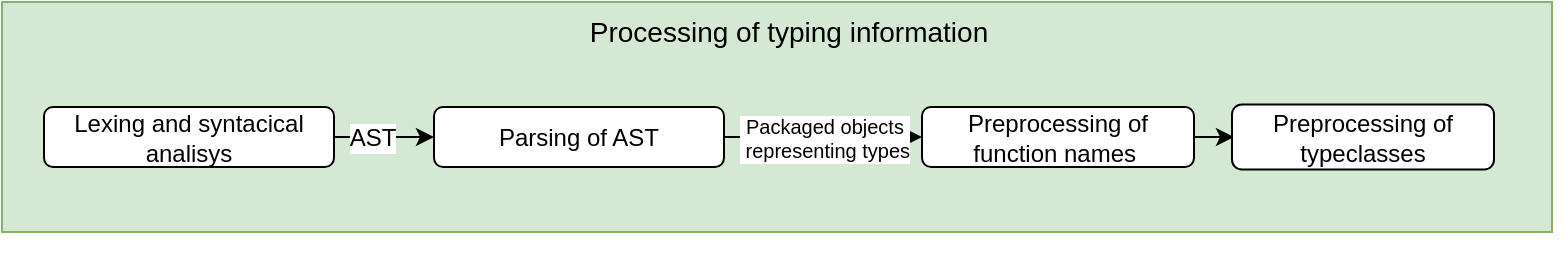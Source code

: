 <mxfile version="17.4.2" type="device" pages="5"><diagram id="3AcREZY2jv5qWAqP0uC0" name="Page-1"><mxGraphModel dx="1102" dy="865" grid="1" gridSize="5" guides="1" tooltips="1" connect="1" arrows="1" fold="1" page="1" pageScale="1" pageWidth="827" pageHeight="1169" math="0" shadow="0"><root><mxCell id="0"/><mxCell id="1" parent="0"/><mxCell id="RqycuRYmP9xVXmwf9yWZ-36" value="" style="group" parent="1" vertex="1" connectable="0"><mxGeometry x="26" y="165" width="775" height="115" as="geometry"/></mxCell><mxCell id="RqycuRYmP9xVXmwf9yWZ-15" value="" style="rounded=0;whiteSpace=wrap;html=1;fillColor=#d5e8d4;strokeColor=#82b366;container=0;" parent="RqycuRYmP9xVXmwf9yWZ-36" vertex="1"><mxGeometry x="-6" y="-10" width="775" height="115" as="geometry"><mxRectangle y="-5" width="30" height="25" as="alternateBounds"/></mxGeometry></mxCell><mxCell id="RqycuRYmP9xVXmwf9yWZ-16" value="Processing of typing information" style="text;html=1;strokeColor=none;fillColor=none;align=center;verticalAlign=middle;whiteSpace=wrap;rounded=0;fontSize=14;" parent="RqycuRYmP9xVXmwf9yWZ-36" vertex="1"><mxGeometry x="285" y="-5" width="205" height="20" as="geometry"/></mxCell><mxCell id="RqycuRYmP9xVXmwf9yWZ-18" value="Lexing and syntacical analisys" style="rounded=1;whiteSpace=wrap;html=1;" parent="RqycuRYmP9xVXmwf9yWZ-36" vertex="1"><mxGeometry x="15" y="42.5" width="145" height="30" as="geometry"/></mxCell><mxCell id="RqycuRYmP9xVXmwf9yWZ-21" value="" style="endArrow=classic;html=1;rounded=0;fontSize=13;exitX=1;exitY=0.5;exitDx=0;exitDy=0;entryX=0;entryY=0.5;entryDx=0;entryDy=0;" parent="RqycuRYmP9xVXmwf9yWZ-36" source="RqycuRYmP9xVXmwf9yWZ-18" target="RqycuRYmP9xVXmwf9yWZ-19" edge="1"><mxGeometry relative="1" as="geometry"><mxPoint x="160" y="54.71" as="sourcePoint"/><mxPoint x="260" y="54.71" as="targetPoint"/><Array as="points"><mxPoint x="185" y="57.5"/></Array></mxGeometry></mxCell><mxCell id="RqycuRYmP9xVXmwf9yWZ-22" value="AST" style="edgeLabel;resizable=0;html=1;align=center;verticalAlign=middle;fontSize=12;labelBackgroundColor=default;" parent="RqycuRYmP9xVXmwf9yWZ-21" connectable="0" vertex="1"><mxGeometry relative="1" as="geometry"><mxPoint x="-6" as="offset"/></mxGeometry></mxCell><mxCell id="RqycuRYmP9xVXmwf9yWZ-48" value="" style="edgeStyle=orthogonalEdgeStyle;rounded=0;orthogonalLoop=1;jettySize=auto;html=1;fontSize=10;" parent="RqycuRYmP9xVXmwf9yWZ-36" source="RqycuRYmP9xVXmwf9yWZ-23" target="RqycuRYmP9xVXmwf9yWZ-24" edge="1"><mxGeometry relative="1" as="geometry"/></mxCell><mxCell id="RqycuRYmP9xVXmwf9yWZ-23" value="Preprocessing of function names&amp;nbsp;" style="rounded=1;whiteSpace=wrap;html=1;" parent="RqycuRYmP9xVXmwf9yWZ-36" vertex="1"><mxGeometry x="454" y="42.5" width="136" height="30" as="geometry"/></mxCell><mxCell id="RqycuRYmP9xVXmwf9yWZ-19" value="Parsing of AST" style="rounded=1;whiteSpace=wrap;html=1;" parent="RqycuRYmP9xVXmwf9yWZ-36" vertex="1"><mxGeometry x="210" y="42.5" width="145" height="30" as="geometry"/></mxCell><mxCell id="RqycuRYmP9xVXmwf9yWZ-31" value="" style="endArrow=classic;html=1;rounded=0;fontSize=12;exitX=1;exitY=0.5;exitDx=0;exitDy=0;entryX=0;entryY=0.5;entryDx=0;entryDy=0;" parent="RqycuRYmP9xVXmwf9yWZ-36" source="RqycuRYmP9xVXmwf9yWZ-19" target="RqycuRYmP9xVXmwf9yWZ-23" edge="1"><mxGeometry relative="1" as="geometry"><mxPoint x="290" y="162.5" as="sourcePoint"/><mxPoint x="390" y="162.5" as="targetPoint"/></mxGeometry></mxCell><mxCell id="RqycuRYmP9xVXmwf9yWZ-32" value="Packaged objects&lt;br style=&quot;font-size: 10px;&quot;&gt;&amp;nbsp;representing types" style="edgeLabel;resizable=0;html=1;align=center;verticalAlign=middle;labelBackgroundColor=default;fontSize=10;" parent="RqycuRYmP9xVXmwf9yWZ-31" connectable="0" vertex="1"><mxGeometry relative="1" as="geometry"/></mxCell><mxCell id="RqycuRYmP9xVXmwf9yWZ-24" value="Preprocessing of typeclasses" style="rounded=1;whiteSpace=wrap;html=1;" parent="RqycuRYmP9xVXmwf9yWZ-36" vertex="1"><mxGeometry x="609" y="41.25" width="131" height="32.5" as="geometry"/></mxCell></root></mxGraphModel></diagram><diagram id="rUkdjtCRj7iaaxcCmaOI" name="Page-2"><mxGraphModel dx="1422" dy="865" grid="1" gridSize="10" guides="1" tooltips="1" connect="1" arrows="1" fold="1" page="1" pageScale="1" pageWidth="827" pageHeight="1169" math="0" shadow="0"><root><mxCell id="0"/><mxCell id="1" parent="0"/><mxCell id="LK8kQI1Qe_Ih_pipMhod-1" value="" style="rounded=0;whiteSpace=wrap;html=1;fillColor=#dae8fc;strokeColor=#6c8ebf;" vertex="1" parent="1"><mxGeometry x="20" y="40" width="775.0" height="105.0" as="geometry"/></mxCell><mxCell id="LK8kQI1Qe_Ih_pipMhod-2" value="&lt;font style=&quot;font-size: 12px&quot;&gt;Initialization of bluetcl&lt;/font&gt;" style="rounded=1;whiteSpace=wrap;html=1;" vertex="1" parent="1"><mxGeometry x="35" y="85.652" width="135.0" height="27.391" as="geometry"/></mxCell><mxCell id="LK8kQI1Qe_Ih_pipMhod-3" value="Adding folders with packages" style="rounded=1;whiteSpace=wrap;html=1;fontSize=12;" vertex="1" parent="1"><mxGeometry x="200" y="85.652" width="135.0" height="27.391" as="geometry"/></mxCell><mxCell id="LK8kQI1Qe_Ih_pipMhod-4" value="Loading packages" style="rounded=1;whiteSpace=wrap;html=1;fontSize=12;" vertex="1" parent="1"><mxGeometry x="365.0" y="85.652" width="135.0" height="27.391" as="geometry"/></mxCell><mxCell id="LK8kQI1Qe_Ih_pipMhod-5" value="" style="edgeStyle=orthogonalEdgeStyle;rounded=0;orthogonalLoop=1;jettySize=auto;html=1;fontSize=10;" edge="1" parent="1" source="LK8kQI1Qe_Ih_pipMhod-3" target="LK8kQI1Qe_Ih_pipMhod-4"><mxGeometry relative="1" as="geometry"/></mxCell><mxCell id="LK8kQI1Qe_Ih_pipMhod-6" value="Reading typeing infromation" style="rounded=1;whiteSpace=wrap;html=1;fontSize=12;" vertex="1" parent="1"><mxGeometry x="530" y="85.652" width="135.0" height="27.391" as="geometry"/></mxCell><mxCell id="LK8kQI1Qe_Ih_pipMhod-7" value="Crawling" style="text;html=1;strokeColor=none;fillColor=none;align=center;verticalAlign=middle;whiteSpace=wrap;rounded=0;fontSize=14;" vertex="1" parent="1"><mxGeometry x="384" y="39.995" width="60" height="27.391" as="geometry"/></mxCell><mxCell id="LK8kQI1Qe_Ih_pipMhod-8" value="" style="edgeStyle=orthogonalEdgeStyle;rounded=0;orthogonalLoop=1;jettySize=auto;html=1;fontSize=10;" edge="1" parent="1" source="LK8kQI1Qe_Ih_pipMhod-4" target="LK8kQI1Qe_Ih_pipMhod-6"><mxGeometry relative="1" as="geometry"/></mxCell><mxCell id="LK8kQI1Qe_Ih_pipMhod-9" value="" style="endArrow=classic;html=1;rounded=0;fontSize=10;exitX=1;exitY=0.5;exitDx=0;exitDy=0;entryX=0;entryY=0.5;entryDx=0;entryDy=0;" edge="1" parent="1" source="LK8kQI1Qe_Ih_pipMhod-2" target="LK8kQI1Qe_Ih_pipMhod-3"><mxGeometry width="50" height="50" relative="1" as="geometry"><mxPoint x="355" y="283.043" as="sourcePoint"/><mxPoint x="405" y="237.391" as="targetPoint"/></mxGeometry></mxCell><mxCell id="LK8kQI1Qe_Ih_pipMhod-10" value="&lt;font style=&quot;font-size: 12px&quot;&gt;Initialization of bluetcl&lt;/font&gt;" style="rounded=1;whiteSpace=wrap;html=1;" vertex="1" parent="1"><mxGeometry x="35" y="85.652" width="135.0" height="27.391" as="geometry"/></mxCell><mxCell id="LK8kQI1Qe_Ih_pipMhod-11" value="Adding folders with packages" style="rounded=1;whiteSpace=wrap;html=1;fontSize=12;" vertex="1" parent="1"><mxGeometry x="200" y="85.652" width="135.0" height="27.391" as="geometry"/></mxCell><mxCell id="LK8kQI1Qe_Ih_pipMhod-12" value="Loading packages" style="rounded=1;whiteSpace=wrap;html=1;fontSize=12;" vertex="1" parent="1"><mxGeometry x="365.0" y="85.652" width="135.0" height="27.391" as="geometry"/></mxCell></root></mxGraphModel></diagram><diagram id="dIe6Icl3kM2GYt-kKTbg" name="Page-3"><mxGraphModel dx="981" dy="597" grid="1" gridSize="10" guides="1" tooltips="1" connect="1" arrows="1" fold="1" page="1" pageScale="1" pageWidth="827" pageHeight="1169" math="0" shadow="0"><root><mxCell id="0"/><mxCell id="1" parent="0"/><mxCell id="hNLl_8VLTO9XxGdWr2i3-25" value="" style="rounded=1;whiteSpace=wrap;html=1;labelBackgroundColor=default;fontSize=14;fillColor=#FAF5F5;strokeColor=#ae4132;shadow=0;sketch=0;glass=0;" vertex="1" parent="1"><mxGeometry x="50" y="50" width="710" height="390" as="geometry"/></mxCell><mxCell id="hNLl_8VLTO9XxGdWr2i3-23" style="edgeStyle=orthogonalEdgeStyle;rounded=1;orthogonalLoop=1;jettySize=auto;html=1;exitX=0.5;exitY=1;exitDx=0;exitDy=0;entryX=0.5;entryY=0;entryDx=0;entryDy=0;fontSize=14;" edge="1" parent="1" source="hNLl_8VLTO9XxGdWr2i3-1" target="hNLl_8VLTO9XxGdWr2i3-4"><mxGeometry relative="1" as="geometry"/></mxCell><mxCell id="hNLl_8VLTO9XxGdWr2i3-1" value="&lt;font style=&quot;font-size: 14px&quot;&gt;Modules and Functions&lt;/font&gt;" style="rounded=1;whiteSpace=wrap;html=1;labelBackgroundColor=default;fontSize=10;" vertex="1" parent="1"><mxGeometry x="320" y="210" width="170" height="40" as="geometry"/></mxCell><mxCell id="hNLl_8VLTO9XxGdWr2i3-2" value="&lt;font style=&quot;font-size: 14px&quot;&gt;Connections&lt;/font&gt;" style="rounded=1;whiteSpace=wrap;html=1;labelBackgroundColor=default;fontSize=10;" vertex="1" parent="1"><mxGeometry x="120" y="380" width="175" height="40" as="geometry"/></mxCell><mxCell id="hNLl_8VLTO9XxGdWr2i3-3" value="&lt;font style=&quot;font-size: 14px&quot;&gt;Busses&lt;/font&gt;" style="rounded=1;whiteSpace=wrap;html=1;labelBackgroundColor=default;fontSize=10;" vertex="1" parent="1"><mxGeometry x="317.5" y="380" width="175" height="40" as="geometry"/></mxCell><mxCell id="hNLl_8VLTO9XxGdWr2i3-16" style="edgeStyle=orthogonalEdgeStyle;rounded=1;orthogonalLoop=1;jettySize=auto;html=1;exitX=0.5;exitY=1;exitDx=0;exitDy=0;entryX=0.5;entryY=0;entryDx=0;entryDy=0;fontSize=14;" edge="1" parent="1" source="hNLl_8VLTO9XxGdWr2i3-4" target="hNLl_8VLTO9XxGdWr2i3-2"><mxGeometry relative="1" as="geometry"/></mxCell><mxCell id="hNLl_8VLTO9XxGdWr2i3-17" style="edgeStyle=orthogonalEdgeStyle;rounded=1;orthogonalLoop=1;jettySize=auto;html=1;exitX=0.5;exitY=1;exitDx=0;exitDy=0;entryX=0.5;entryY=0;entryDx=0;entryDy=0;fontSize=14;" edge="1" parent="1" source="hNLl_8VLTO9XxGdWr2i3-4" target="hNLl_8VLTO9XxGdWr2i3-3"><mxGeometry relative="1" as="geometry"/></mxCell><mxCell id="hNLl_8VLTO9XxGdWr2i3-18" style="edgeStyle=orthogonalEdgeStyle;rounded=1;orthogonalLoop=1;jettySize=auto;html=1;exitX=0.5;exitY=1;exitDx=0;exitDy=0;fontSize=14;" edge="1" parent="1" source="hNLl_8VLTO9XxGdWr2i3-4" target="hNLl_8VLTO9XxGdWr2i3-8"><mxGeometry relative="1" as="geometry"/></mxCell><mxCell id="hNLl_8VLTO9XxGdWr2i3-24" style="edgeStyle=orthogonalEdgeStyle;rounded=1;orthogonalLoop=1;jettySize=auto;html=1;exitX=1;exitY=0.5;exitDx=0;exitDy=0;entryX=0.5;entryY=0;entryDx=0;entryDy=0;fontSize=14;" edge="1" parent="1" source="hNLl_8VLTO9XxGdWr2i3-4" target="hNLl_8VLTO9XxGdWr2i3-1"><mxGeometry relative="1" as="geometry"/></mxCell><mxCell id="hNLl_8VLTO9XxGdWr2i3-4" value="Interfaces and methods" style="rounded=1;whiteSpace=wrap;html=1;labelBackgroundColor=default;fontSize=14;" vertex="1" parent="1"><mxGeometry x="320" y="270" width="170" height="40" as="geometry"/></mxCell><mxCell id="hNLl_8VLTO9XxGdWr2i3-8" value="&lt;font style=&quot;font-size: 14px&quot;&gt;Exposed methods and interfaces&lt;/font&gt;" style="rounded=1;whiteSpace=wrap;html=1;labelBackgroundColor=default;fontSize=10;" vertex="1" parent="1"><mxGeometry x="520" y="380" width="175" height="40" as="geometry"/></mxCell><mxCell id="hNLl_8VLTO9XxGdWr2i3-21" style="edgeStyle=orthogonalEdgeStyle;rounded=1;orthogonalLoop=1;jettySize=auto;html=1;exitX=0.5;exitY=1;exitDx=0;exitDy=0;entryX=0.5;entryY=0;entryDx=0;entryDy=0;fontSize=14;" edge="1" parent="1" source="hNLl_8VLTO9XxGdWr2i3-13" target="hNLl_8VLTO9XxGdWr2i3-1"><mxGeometry relative="1" as="geometry"/></mxCell><mxCell id="hNLl_8VLTO9XxGdWr2i3-13" value="Typedefs" style="rounded=1;whiteSpace=wrap;html=1;labelBackgroundColor=default;fontSize=14;" vertex="1" parent="1"><mxGeometry x="520" y="80" width="200" height="40" as="geometry"/></mxCell><mxCell id="hNLl_8VLTO9XxGdWr2i3-20" style="edgeStyle=orthogonalEdgeStyle;rounded=1;orthogonalLoop=1;jettySize=auto;html=1;exitX=0.5;exitY=1;exitDx=0;exitDy=0;entryX=0.5;entryY=0;entryDx=0;entryDy=0;fontSize=14;" edge="1" parent="1" source="hNLl_8VLTO9XxGdWr2i3-14" target="hNLl_8VLTO9XxGdWr2i3-1"><mxGeometry relative="1" as="geometry"/></mxCell><mxCell id="hNLl_8VLTO9XxGdWr2i3-14" value="&lt;font style=&quot;font-size: 14px&quot;&gt;User selected constants&lt;/font&gt;" style="rounded=1;whiteSpace=wrap;html=1;labelBackgroundColor=default;fontSize=10;" vertex="1" parent="1"><mxGeometry x="305" y="80" width="200" height="40" as="geometry"/></mxCell><mxCell id="hNLl_8VLTO9XxGdWr2i3-19" style="edgeStyle=orthogonalEdgeStyle;rounded=1;orthogonalLoop=1;jettySize=auto;html=1;exitX=0.5;exitY=1;exitDx=0;exitDy=0;entryX=0.5;entryY=0;entryDx=0;entryDy=0;fontSize=14;" edge="1" parent="1" source="hNLl_8VLTO9XxGdWr2i3-15" target="hNLl_8VLTO9XxGdWr2i3-1"><mxGeometry relative="1" as="geometry"/></mxCell><mxCell id="hNLl_8VLTO9XxGdWr2i3-15" value="&lt;font style=&quot;font-size: 14px&quot;&gt;User selected typing parmeters&lt;/font&gt;" style="rounded=1;whiteSpace=wrap;html=1;labelBackgroundColor=default;fontSize=10;" vertex="1" parent="1"><mxGeometry x="80" y="80" width="200" height="40" as="geometry"/></mxCell></root></mxGraphModel></diagram><diagram id="GXb0hkhVu-Bha3QMcXWA" name="Page-4"><mxGraphModel dx="1102" dy="865" grid="1" gridSize="10" guides="1" tooltips="1" connect="1" arrows="1" fold="1" page="1" pageScale="1" pageWidth="827" pageHeight="1169" math="0" shadow="0"><root><mxCell id="0"/><mxCell id="1" parent="0"/><mxCell id="nhN0HhgOx2XEDZkTnxYQ-1" value="merge" style="rounded=1;whiteSpace=wrap;html=1;shadow=0;glass=0;labelBackgroundColor=default;sketch=0;fontSize=14;fillColor=#FFFFFF;" parent="1" vertex="1"><mxGeometry x="410" y="180" width="120" height="60" as="geometry"/></mxCell><mxCell id="nhN0HhgOx2XEDZkTnxYQ-2" value="applyVariables" style="rounded=1;whiteSpace=wrap;html=1;shadow=0;glass=0;labelBackgroundColor=default;sketch=0;fontSize=14;fillColor=#FFFFFF;" parent="1" vertex="1"><mxGeometry x="130" y="180" width="120" height="60" as="geometry"/></mxCell><mxCell id="nhN0HhgOx2XEDZkTnxYQ-9" style="edgeStyle=orthogonalEdgeStyle;rounded=1;orthogonalLoop=1;jettySize=auto;html=1;exitX=1;exitY=0.5;exitDx=0;exitDy=0;entryX=0;entryY=0.5;entryDx=0;entryDy=0;fontFamily=Helvetica;fontSize=14;" parent="1" source="nhN0HhgOx2XEDZkTnxYQ-4" target="nhN0HhgOx2XEDZkTnxYQ-5" edge="1"><mxGeometry relative="1" as="geometry"/></mxCell><mxCell id="nhN0HhgOx2XEDZkTnxYQ-11" style="edgeStyle=orthogonalEdgeStyle;rounded=1;orthogonalLoop=1;jettySize=auto;html=1;exitX=0.5;exitY=0;exitDx=0;exitDy=0;entryX=0.5;entryY=1;entryDx=0;entryDy=0;fontFamily=Helvetica;fontSize=14;" parent="1" source="nhN0HhgOx2XEDZkTnxYQ-4" target="nhN0HhgOx2XEDZkTnxYQ-2" edge="1"><mxGeometry relative="1" as="geometry"/></mxCell><mxCell id="nhN0HhgOx2XEDZkTnxYQ-15" style="edgeStyle=orthogonalEdgeStyle;rounded=1;orthogonalLoop=1;jettySize=auto;html=1;exitX=0.75;exitY=0;exitDx=0;exitDy=0;entryX=0.25;entryY=1;entryDx=0;entryDy=0;fontFamily=Helvetica;fontSize=14;" parent="1" source="nhN0HhgOx2XEDZkTnxYQ-4" target="nhN0HhgOx2XEDZkTnxYQ-1" edge="1"><mxGeometry relative="1" as="geometry"/></mxCell><mxCell id="nhN0HhgOx2XEDZkTnxYQ-21" style="edgeStyle=orthogonalEdgeStyle;rounded=1;orthogonalLoop=1;jettySize=auto;html=1;exitX=0.5;exitY=1;exitDx=0;exitDy=0;entryX=0.5;entryY=0;entryDx=0;entryDy=0;fontFamily=Helvetica;fontSize=14;" parent="1" source="nhN0HhgOx2XEDZkTnxYQ-4" target="nhN0HhgOx2XEDZkTnxYQ-20" edge="1"><mxGeometry relative="1" as="geometry"/></mxCell><mxCell id="nhN0HhgOx2XEDZkTnxYQ-4" value="resolveTypeclass" style="rounded=1;whiteSpace=wrap;html=1;shadow=0;glass=0;labelBackgroundColor=default;sketch=0;fontSize=14;fillColor=#FFFFFF;" parent="1" vertex="1"><mxGeometry x="130" y="340" width="120" height="60" as="geometry"/></mxCell><mxCell id="nhN0HhgOx2XEDZkTnxYQ-7" style="edgeStyle=orthogonalEdgeStyle;rounded=1;orthogonalLoop=1;jettySize=auto;html=1;exitX=0.5;exitY=0;exitDx=0;exitDy=0;entryX=0.5;entryY=1;entryDx=0;entryDy=0;fontFamily=Helvetica;fontSize=14;" parent="1" source="nhN0HhgOx2XEDZkTnxYQ-5" target="nhN0HhgOx2XEDZkTnxYQ-1" edge="1"><mxGeometry relative="1" as="geometry"/></mxCell><mxCell id="nhN0HhgOx2XEDZkTnxYQ-10" style="edgeStyle=orthogonalEdgeStyle;rounded=1;orthogonalLoop=1;jettySize=auto;html=1;exitX=0;exitY=0.5;exitDx=0;exitDy=0;entryX=1;entryY=0.5;entryDx=0;entryDy=0;fontFamily=Helvetica;fontSize=14;" parent="1" source="nhN0HhgOx2XEDZkTnxYQ-5" target="nhN0HhgOx2XEDZkTnxYQ-4" edge="1"><mxGeometry relative="1" as="geometry"/></mxCell><mxCell id="nhN0HhgOx2XEDZkTnxYQ-16" style="edgeStyle=orthogonalEdgeStyle;rounded=1;orthogonalLoop=1;jettySize=auto;html=1;exitX=0.25;exitY=0;exitDx=0;exitDy=0;entryX=0.75;entryY=1;entryDx=0;entryDy=0;fontFamily=Helvetica;fontSize=14;" parent="1" source="nhN0HhgOx2XEDZkTnxYQ-5" target="nhN0HhgOx2XEDZkTnxYQ-2" edge="1"><mxGeometry relative="1" as="geometry"/></mxCell><mxCell id="nhN0HhgOx2XEDZkTnxYQ-19" style="edgeStyle=orthogonalEdgeStyle;rounded=1;orthogonalLoop=1;jettySize=auto;html=1;exitX=0.5;exitY=1;exitDx=0;exitDy=0;entryX=0.5;entryY=0;entryDx=0;entryDy=0;fontFamily=Helvetica;fontSize=14;" parent="1" source="nhN0HhgOx2XEDZkTnxYQ-5" target="nhN0HhgOx2XEDZkTnxYQ-18" edge="1"><mxGeometry relative="1" as="geometry"/></mxCell><mxCell id="nhN0HhgOx2XEDZkTnxYQ-5" value="solveProvisos" style="rounded=1;whiteSpace=wrap;html=1;shadow=0;glass=0;labelBackgroundColor=default;sketch=0;fontSize=14;fillColor=#FFFFFF;" parent="1" vertex="1"><mxGeometry x="410" y="340" width="120" height="60" as="geometry"/></mxCell><mxCell id="nhN0HhgOx2XEDZkTnxYQ-18" value="solveNumerical" style="rounded=1;whiteSpace=wrap;html=1;shadow=0;glass=0;labelBackgroundColor=default;sketch=0;fontSize=14;fillColor=#FFFFFF;" parent="1" vertex="1"><mxGeometry x="410" y="440" width="120" height="60" as="geometry"/></mxCell><mxCell id="nhN0HhgOx2XEDZkTnxYQ-20" value="preprocessTypeclass" style="rounded=1;whiteSpace=wrap;html=1;shadow=0;glass=0;labelBackgroundColor=default;sketch=0;fontSize=14;fillColor=#FFFFFF;" parent="1" vertex="1"><mxGeometry x="120" y="440" width="140" height="60" as="geometry"/></mxCell></root></mxGraphModel></diagram><diagram id="wCxZmTGiMzej87yPaTL0" name="Page-5"><mxGraphModel dx="1185" dy="721" grid="1" gridSize="10" guides="1" tooltips="1" connect="1" arrows="1" fold="1" page="1" pageScale="1" pageWidth="827" pageHeight="1169" math="1" shadow="0"><root><mxCell id="0"/><mxCell id="1" parent="0"/><mxCell id="IyWLB6gpBx_rEtPslhRI-292" value="" style="rounded=1;whiteSpace=wrap;html=1;sketch=0;strokeColor=#36393d;fillColor=#eeeeee;" vertex="1" parent="1"><mxGeometry x="430" y="100" width="280" height="263" as="geometry"/></mxCell><mxCell id="IyWLB6gpBx_rEtPslhRI-165" style="edgeStyle=orthogonalEdgeStyle;rounded=1;orthogonalLoop=1;jettySize=auto;html=1;exitX=1;exitY=0.5;exitDx=0;exitDy=0;entryX=0;entryY=0.5;entryDx=0;entryDy=0;entryPerimeter=0;" edge="1" parent="1" source="IyWLB6gpBx_rEtPslhRI-107" target="IyWLB6gpBx_rEtPslhRI-112"><mxGeometry relative="1" as="geometry"/></mxCell><mxCell id="IyWLB6gpBx_rEtPslhRI-107" value="Additional folders" style="rounded=1;whiteSpace=wrap;html=1;fillColor=#fff2cc;strokeColor=#d6b656;" vertex="1" parent="1"><mxGeometry x="80" y="120" width="100" height="30" as="geometry"/></mxCell><mxCell id="IyWLB6gpBx_rEtPslhRI-164" style="edgeStyle=orthogonalEdgeStyle;rounded=1;orthogonalLoop=1;jettySize=auto;html=1;exitX=1;exitY=0.5;exitDx=0;exitDy=0;" edge="1" parent="1" source="IyWLB6gpBx_rEtPslhRI-109" target="IyWLB6gpBx_rEtPslhRI-113"><mxGeometry relative="1" as="geometry"/></mxCell><mxCell id="IyWLB6gpBx_rEtPslhRI-109" value="Packages" style="rounded=1;whiteSpace=wrap;html=1;fillColor=#d5e8d4;strokeColor=#82b366;" vertex="1" parent="1"><mxGeometry x="80" y="173" width="100" height="30" as="geometry"/></mxCell><mxCell id="IyWLB6gpBx_rEtPslhRI-163" style="edgeStyle=orthogonalEdgeStyle;rounded=1;orthogonalLoop=1;jettySize=auto;html=1;exitX=1;exitY=0.5;exitDx=0;exitDy=0;entryX=0;entryY=0.5;entryDx=0;entryDy=0;entryPerimeter=0;" edge="1" parent="1" source="IyWLB6gpBx_rEtPslhRI-110" target="IyWLB6gpBx_rEtPslhRI-115"><mxGeometry relative="1" as="geometry"/></mxCell><mxCell id="IyWLB6gpBx_rEtPslhRI-110" value="Name" style="rounded=1;whiteSpace=wrap;html=1;fillColor=#d5e8d4;strokeColor=#82b366;" vertex="1" parent="1"><mxGeometry x="80" y="227" width="100" height="30" as="geometry"/></mxCell><mxCell id="IyWLB6gpBx_rEtPslhRI-112" value="List of Strings" style="verticalLabelPosition=middle;verticalAlign=middle;shape=mxgraph.basic.diag_round_rect;dx=6;labelPosition=center;align=center;fillColor=#d0cee2;strokeColor=#56517e;sketch=1;" vertex="1" parent="1"><mxGeometry x="220" y="120" width="90" height="30" as="geometry"/></mxCell><mxCell id="IyWLB6gpBx_rEtPslhRI-113" value="List of Strings" style="verticalLabelPosition=middle;verticalAlign=middle;shape=mxgraph.basic.diag_round_rect;dx=6;labelPosition=center;align=center;fillColor=#d0cee2;strokeColor=#56517e;sketch=1;" vertex="1" parent="1"><mxGeometry x="220" y="173" width="90" height="30" as="geometry"/></mxCell><mxCell id="IyWLB6gpBx_rEtPslhRI-162" style="edgeStyle=orthogonalEdgeStyle;rounded=1;orthogonalLoop=1;jettySize=auto;html=1;exitX=1;exitY=0.5;exitDx=0;exitDy=0;entryX=0;entryY=0.5;entryDx=0;entryDy=0;entryPerimeter=0;" edge="1" parent="1" source="IyWLB6gpBx_rEtPslhRI-114" target="IyWLB6gpBx_rEtPslhRI-116"><mxGeometry relative="1" as="geometry"/></mxCell><mxCell id="IyWLB6gpBx_rEtPslhRI-114" value="Package Name" style="rounded=1;whiteSpace=wrap;html=1;fillColor=#d5e8d4;strokeColor=#82b366;" vertex="1" parent="1"><mxGeometry x="80" y="280" width="100" height="30" as="geometry"/></mxCell><mxCell id="IyWLB6gpBx_rEtPslhRI-115" value="String" style="verticalLabelPosition=middle;verticalAlign=middle;shape=mxgraph.basic.diag_round_rect;dx=6;labelPosition=center;align=center;fillColor=#b1ddf0;strokeColor=#10739e;sketch=1;" vertex="1" parent="1"><mxGeometry x="220" y="227" width="90" height="30" as="geometry"/></mxCell><mxCell id="IyWLB6gpBx_rEtPslhRI-116" value="String" style="verticalLabelPosition=middle;verticalAlign=middle;shape=mxgraph.basic.diag_round_rect;dx=6;labelPosition=center;align=center;fillColor=#b1ddf0;strokeColor=#10739e;sketch=1;" vertex="1" parent="1"><mxGeometry x="220" y="280" width="90" height="30" as="geometry"/></mxCell><mxCell id="IyWLB6gpBx_rEtPslhRI-132" style="edgeStyle=orthogonalEdgeStyle;rounded=1;orthogonalLoop=1;jettySize=auto;html=1;exitX=1;exitY=0.5;exitDx=0;exitDy=0;entryX=0.5;entryY=0;entryDx=0;entryDy=0;" edge="1" parent="1" source="IyWLB6gpBx_rEtPslhRI-118" target="IyWLB6gpBx_rEtPslhRI-120"><mxGeometry relative="1" as="geometry"/></mxCell><mxCell id="IyWLB6gpBx_rEtPslhRI-133" style="edgeStyle=orthogonalEdgeStyle;rounded=1;orthogonalLoop=1;jettySize=auto;html=1;exitX=1;exitY=0.5;exitDx=0;exitDy=0;entryX=0.5;entryY=0;entryDx=0;entryDy=0;" edge="1" parent="1" source="IyWLB6gpBx_rEtPslhRI-118" target="IyWLB6gpBx_rEtPslhRI-119"><mxGeometry relative="1" as="geometry"/></mxCell><mxCell id="IyWLB6gpBx_rEtPslhRI-118" value="Typedefs" style="rounded=1;whiteSpace=wrap;html=1;fillColor=#fff2cc;strokeColor=#d6b656;" vertex="1" parent="1"><mxGeometry x="80" y="333" width="100" height="30" as="geometry"/></mxCell><mxCell id="IyWLB6gpBx_rEtPslhRI-166" style="edgeStyle=orthogonalEdgeStyle;rounded=1;orthogonalLoop=1;jettySize=auto;html=1;exitX=0.5;exitY=1;exitDx=0;exitDy=0;entryX=0.5;entryY=0;entryDx=0;entryDy=0;entryPerimeter=0;" edge="1" parent="1" source="IyWLB6gpBx_rEtPslhRI-119" target="IyWLB6gpBx_rEtPslhRI-123"><mxGeometry relative="1" as="geometry"/></mxCell><mxCell id="IyWLB6gpBx_rEtPslhRI-119" value="Name" style="rounded=1;whiteSpace=wrap;html=1;fillColor=#d5e8d4;strokeColor=#82b366;" vertex="1" parent="1"><mxGeometry x="200" y="383" width="100" height="30" as="geometry"/></mxCell><mxCell id="IyWLB6gpBx_rEtPslhRI-167" style="edgeStyle=orthogonalEdgeStyle;rounded=1;orthogonalLoop=1;jettySize=auto;html=1;exitX=0.5;exitY=1;exitDx=0;exitDy=0;entryX=0.5;entryY=0;entryDx=0;entryDy=0;entryPerimeter=0;" edge="1" parent="1" source="IyWLB6gpBx_rEtPslhRI-120" target="IyWLB6gpBx_rEtPslhRI-124"><mxGeometry relative="1" as="geometry"/></mxCell><mxCell id="IyWLB6gpBx_rEtPslhRI-120" value="Value" style="rounded=1;whiteSpace=wrap;html=1;fillColor=#d5e8d4;strokeColor=#82b366;" vertex="1" parent="1"><mxGeometry x="314" y="383" width="100" height="30" as="geometry"/></mxCell><mxCell id="IyWLB6gpBx_rEtPslhRI-123" value="String" style="verticalLabelPosition=middle;verticalAlign=middle;shape=mxgraph.basic.diag_round_rect;dx=6;labelPosition=center;align=center;fillColor=#b1ddf0;strokeColor=#10739e;sketch=1;" vertex="1" parent="1"><mxGeometry x="200" y="430" width="100" height="30" as="geometry"/></mxCell><mxCell id="IyWLB6gpBx_rEtPslhRI-124" value="String or Int" style="verticalLabelPosition=middle;verticalAlign=middle;shape=mxgraph.basic.diag_round_rect;dx=6;labelPosition=center;align=center;fillColor=#b1ddf0;strokeColor=#10739e;sketch=1;" vertex="1" parent="1"><mxGeometry x="314" y="430" width="100" height="30" as="geometry"/></mxCell><mxCell id="IyWLB6gpBx_rEtPslhRI-156" style="edgeStyle=orthogonalEdgeStyle;rounded=1;orthogonalLoop=1;jettySize=auto;html=1;exitX=1;exitY=0.5;exitDx=0;exitDy=0;entryX=0.5;entryY=0;entryDx=0;entryDy=0;" edge="1" parent="1" source="IyWLB6gpBx_rEtPslhRI-125" target="IyWLB6gpBx_rEtPslhRI-126"><mxGeometry relative="1" as="geometry"/></mxCell><mxCell id="IyWLB6gpBx_rEtPslhRI-157" style="edgeStyle=orthogonalEdgeStyle;rounded=1;orthogonalLoop=1;jettySize=auto;html=1;exitX=1;exitY=0.5;exitDx=0;exitDy=0;entryX=0.5;entryY=0;entryDx=0;entryDy=0;" edge="1" parent="1" source="IyWLB6gpBx_rEtPslhRI-125" target="IyWLB6gpBx_rEtPslhRI-127"><mxGeometry relative="1" as="geometry"/></mxCell><mxCell id="IyWLB6gpBx_rEtPslhRI-158" style="edgeStyle=orthogonalEdgeStyle;rounded=1;orthogonalLoop=1;jettySize=auto;html=1;exitX=1;exitY=0.5;exitDx=0;exitDy=0;entryX=0.5;entryY=0;entryDx=0;entryDy=0;" edge="1" parent="1" source="IyWLB6gpBx_rEtPslhRI-125" target="IyWLB6gpBx_rEtPslhRI-128"><mxGeometry relative="1" as="geometry"/></mxCell><mxCell id="IyWLB6gpBx_rEtPslhRI-175" style="edgeStyle=orthogonalEdgeStyle;rounded=1;orthogonalLoop=1;jettySize=auto;html=1;exitX=1;exitY=0.5;exitDx=0;exitDy=0;entryX=0.5;entryY=0;entryDx=0;entryDy=0;" edge="1" parent="1" source="IyWLB6gpBx_rEtPslhRI-125" target="IyWLB6gpBx_rEtPslhRI-129"><mxGeometry relative="1" as="geometry"/></mxCell><mxCell id="IyWLB6gpBx_rEtPslhRI-125" value="Modules" style="rounded=1;whiteSpace=wrap;html=1;fillColor=#d5e8d4;strokeColor=#82b366;" vertex="1" parent="1"><mxGeometry x="80" y="480" width="100" height="30" as="geometry"/></mxCell><mxCell id="IyWLB6gpBx_rEtPslhRI-172" style="edgeStyle=orthogonalEdgeStyle;rounded=1;orthogonalLoop=1;jettySize=auto;html=1;exitX=0.5;exitY=1;exitDx=0;exitDy=0;entryX=0.5;entryY=0;entryDx=0;entryDy=0;entryPerimeter=0;" edge="1" parent="1" source="IyWLB6gpBx_rEtPslhRI-126" target="IyWLB6gpBx_rEtPslhRI-168"><mxGeometry relative="1" as="geometry"/></mxCell><mxCell id="IyWLB6gpBx_rEtPslhRI-126" value="Name" style="rounded=1;whiteSpace=wrap;html=1;fillColor=#d5e8d4;strokeColor=#82b366;" vertex="1" parent="1"><mxGeometry x="200" y="523" width="70" height="30" as="geometry"/></mxCell><mxCell id="IyWLB6gpBx_rEtPslhRI-173" style="edgeStyle=orthogonalEdgeStyle;rounded=1;orthogonalLoop=1;jettySize=auto;html=1;exitX=0.5;exitY=1;exitDx=0;exitDy=0;entryX=0.5;entryY=0;entryDx=0;entryDy=0;entryPerimeter=0;" edge="1" parent="1" source="IyWLB6gpBx_rEtPslhRI-127" target="IyWLB6gpBx_rEtPslhRI-169"><mxGeometry relative="1" as="geometry"/></mxCell><mxCell id="IyWLB6gpBx_rEtPslhRI-127" value="Function" style="rounded=1;whiteSpace=wrap;html=1;fillColor=#d5e8d4;strokeColor=#82b366;" vertex="1" parent="1"><mxGeometry x="280" y="523" width="80" height="30" as="geometry"/></mxCell><mxCell id="IyWLB6gpBx_rEtPslhRI-174" style="edgeStyle=orthogonalEdgeStyle;rounded=1;orthogonalLoop=1;jettySize=auto;html=1;exitX=0.5;exitY=1;exitDx=0;exitDy=0;entryX=0.5;entryY=0;entryDx=0;entryDy=0;entryPerimeter=0;" edge="1" parent="1" source="IyWLB6gpBx_rEtPslhRI-128" target="IyWLB6gpBx_rEtPslhRI-170"><mxGeometry relative="1" as="geometry"/></mxCell><mxCell id="IyWLB6gpBx_rEtPslhRI-128" value="Function params" style="rounded=1;whiteSpace=wrap;html=1;fillColor=#fff2cc;strokeColor=#d6b656;" vertex="1" parent="1"><mxGeometry x="370" y="523" width="110" height="30" as="geometry"/></mxCell><mxCell id="IyWLB6gpBx_rEtPslhRI-177" style="edgeStyle=orthogonalEdgeStyle;rounded=1;orthogonalLoop=1;jettySize=auto;html=1;exitX=0.5;exitY=1;exitDx=0;exitDy=0;entryX=0.5;entryY=0;entryDx=0;entryDy=0;entryPerimeter=0;" edge="1" parent="1" source="IyWLB6gpBx_rEtPslhRI-129" target="IyWLB6gpBx_rEtPslhRI-171"><mxGeometry relative="1" as="geometry"/></mxCell><mxCell id="IyWLB6gpBx_rEtPslhRI-129" value="Interface params" style="rounded=1;whiteSpace=wrap;html=1;fillColor=#fff2cc;strokeColor=#d6b656;" vertex="1" parent="1"><mxGeometry x="490" y="523" width="110" height="30" as="geometry"/></mxCell><mxCell id="IyWLB6gpBx_rEtPslhRI-168" value="String" style="verticalLabelPosition=middle;verticalAlign=middle;shape=mxgraph.basic.diag_round_rect;dx=6;labelPosition=center;align=center;fillColor=#b1ddf0;strokeColor=#10739e;sketch=1;" vertex="1" parent="1"><mxGeometry x="200" y="570" width="70" height="30" as="geometry"/></mxCell><mxCell id="IyWLB6gpBx_rEtPslhRI-169" value="String" style="verticalLabelPosition=middle;verticalAlign=middle;shape=mxgraph.basic.diag_round_rect;dx=6;labelPosition=center;align=center;fillColor=#b1ddf0;strokeColor=#10739e;sketch=1;" vertex="1" parent="1"><mxGeometry x="280" y="570" width="80" height="30" as="geometry"/></mxCell><mxCell id="IyWLB6gpBx_rEtPslhRI-170" value="List of String" style="verticalLabelPosition=middle;verticalAlign=middle;shape=mxgraph.basic.diag_round_rect;dx=6;labelPosition=center;align=center;fillColor=#d0cee2;strokeColor=#56517e;sketch=1;" vertex="1" parent="1"><mxGeometry x="370" y="570" width="110" height="30" as="geometry"/></mxCell><mxCell id="IyWLB6gpBx_rEtPslhRI-171" value="List of String" style="verticalLabelPosition=middle;verticalAlign=middle;shape=mxgraph.basic.diag_round_rect;dx=6;labelPosition=center;align=center;fillColor=#d0cee2;strokeColor=#56517e;sketch=1;" vertex="1" parent="1"><mxGeometry x="490" y="570" width="110" height="30" as="geometry"/></mxCell><mxCell id="IyWLB6gpBx_rEtPslhRI-188" style="edgeStyle=orthogonalEdgeStyle;rounded=1;orthogonalLoop=1;jettySize=auto;html=1;exitX=1;exitY=0.5;exitDx=0;exitDy=0;entryX=0.5;entryY=0;entryDx=0;entryDy=0;" edge="1" parent="1" source="IyWLB6gpBx_rEtPslhRI-178" target="IyWLB6gpBx_rEtPslhRI-183"><mxGeometry relative="1" as="geometry"/></mxCell><mxCell id="IyWLB6gpBx_rEtPslhRI-189" style="edgeStyle=orthogonalEdgeStyle;rounded=1;orthogonalLoop=1;jettySize=auto;html=1;exitX=1;exitY=0.5;exitDx=0;exitDy=0;entryX=0.5;entryY=0;entryDx=0;entryDy=0;" edge="1" parent="1" source="IyWLB6gpBx_rEtPslhRI-178" target="IyWLB6gpBx_rEtPslhRI-185"><mxGeometry relative="1" as="geometry"/></mxCell><mxCell id="IyWLB6gpBx_rEtPslhRI-178" value="Connections" style="rounded=1;whiteSpace=wrap;html=1;fillColor=#fff2cc;strokeColor=#d6b656;" vertex="1" parent="1"><mxGeometry x="80" y="620" width="100" height="30" as="geometry"/></mxCell><mxCell id="IyWLB6gpBx_rEtPslhRI-182" style="edgeStyle=orthogonalEdgeStyle;rounded=1;orthogonalLoop=1;jettySize=auto;html=1;exitX=0.5;exitY=1;exitDx=0;exitDy=0;entryX=0.5;entryY=0;entryDx=0;entryDy=0;entryPerimeter=0;" edge="1" parent="1" source="IyWLB6gpBx_rEtPslhRI-183" target="IyWLB6gpBx_rEtPslhRI-186"><mxGeometry relative="1" as="geometry"/></mxCell><mxCell id="IyWLB6gpBx_rEtPslhRI-183" value="From" style="rounded=1;whiteSpace=wrap;html=1;fillColor=#d5e8d4;strokeColor=#82b366;" vertex="1" parent="1"><mxGeometry x="200" y="660" width="70" height="30" as="geometry"/></mxCell><mxCell id="IyWLB6gpBx_rEtPslhRI-184" style="edgeStyle=orthogonalEdgeStyle;rounded=1;orthogonalLoop=1;jettySize=auto;html=1;exitX=0.5;exitY=1;exitDx=0;exitDy=0;entryX=0.5;entryY=0;entryDx=0;entryDy=0;entryPerimeter=0;" edge="1" parent="1" source="IyWLB6gpBx_rEtPslhRI-185" target="IyWLB6gpBx_rEtPslhRI-187"><mxGeometry relative="1" as="geometry"/></mxCell><mxCell id="IyWLB6gpBx_rEtPslhRI-185" value="To" style="rounded=1;whiteSpace=wrap;html=1;fillColor=#d5e8d4;strokeColor=#82b366;" vertex="1" parent="1"><mxGeometry x="280" y="660" width="70" height="30" as="geometry"/></mxCell><mxCell id="IyWLB6gpBx_rEtPslhRI-186" value="String" style="verticalLabelPosition=middle;verticalAlign=middle;shape=mxgraph.basic.diag_round_rect;dx=6;labelPosition=center;align=center;fillColor=#b1ddf0;strokeColor=#10739e;sketch=1;" vertex="1" parent="1"><mxGeometry x="200" y="707" width="70" height="30" as="geometry"/></mxCell><mxCell id="IyWLB6gpBx_rEtPslhRI-187" value="String" style="verticalLabelPosition=middle;verticalAlign=middle;shape=mxgraph.basic.diag_round_rect;dx=6;labelPosition=center;align=center;fillColor=#b1ddf0;strokeColor=#10739e;sketch=1;" vertex="1" parent="1"><mxGeometry x="280" y="707" width="70" height="30" as="geometry"/></mxCell><mxCell id="IyWLB6gpBx_rEtPslhRI-212" style="edgeStyle=orthogonalEdgeStyle;rounded=1;orthogonalLoop=1;jettySize=auto;html=1;exitX=1;exitY=0.5;exitDx=0;exitDy=0;entryX=0.5;entryY=0;entryDx=0;entryDy=0;" edge="1" parent="1" source="IyWLB6gpBx_rEtPslhRI-199" target="IyWLB6gpBx_rEtPslhRI-208"><mxGeometry relative="1" as="geometry"/></mxCell><mxCell id="IyWLB6gpBx_rEtPslhRI-227" style="edgeStyle=orthogonalEdgeStyle;rounded=1;orthogonalLoop=1;jettySize=auto;html=1;exitX=1;exitY=0.5;exitDx=0;exitDy=0;entryX=0.5;entryY=0;entryDx=0;entryDy=0;" edge="1" parent="1" source="IyWLB6gpBx_rEtPslhRI-199" target="IyWLB6gpBx_rEtPslhRI-210"><mxGeometry relative="1" as="geometry"/></mxCell><mxCell id="IyWLB6gpBx_rEtPslhRI-228" style="edgeStyle=orthogonalEdgeStyle;rounded=1;orthogonalLoop=1;jettySize=auto;html=1;exitX=1;exitY=0.5;exitDx=0;exitDy=0;entryX=0.5;entryY=0;entryDx=0;entryDy=0;" edge="1" parent="1" source="IyWLB6gpBx_rEtPslhRI-199" target="IyWLB6gpBx_rEtPslhRI-209"><mxGeometry relative="1" as="geometry"/></mxCell><mxCell id="IyWLB6gpBx_rEtPslhRI-229" style="edgeStyle=orthogonalEdgeStyle;rounded=1;orthogonalLoop=1;jettySize=auto;html=1;exitX=1;exitY=0.5;exitDx=0;exitDy=0;entryX=0.5;entryY=0;entryDx=0;entryDy=0;" edge="1" parent="1" source="IyWLB6gpBx_rEtPslhRI-199" target="IyWLB6gpBx_rEtPslhRI-211"><mxGeometry relative="1" as="geometry"/></mxCell><mxCell id="IyWLB6gpBx_rEtPslhRI-199" value="Busses" style="rounded=1;whiteSpace=wrap;html=1;fillColor=#fff2cc;strokeColor=#d6b656;" vertex="1" parent="1"><mxGeometry x="80" y="770" width="100" height="30" as="geometry"/></mxCell><mxCell id="IyWLB6gpBx_rEtPslhRI-226" style="edgeStyle=orthogonalEdgeStyle;rounded=1;orthogonalLoop=1;jettySize=auto;html=1;exitX=0.5;exitY=1;exitDx=0;exitDy=0;entryX=0.5;entryY=0;entryDx=0;entryDy=0;entryPerimeter=0;" edge="1" parent="1" source="IyWLB6gpBx_rEtPslhRI-208" target="IyWLB6gpBx_rEtPslhRI-215"><mxGeometry relative="1" as="geometry"/></mxCell><mxCell id="IyWLB6gpBx_rEtPslhRI-208" value="Name" style="rounded=1;whiteSpace=wrap;html=1;fillColor=#fff2cc;strokeColor=#d6b656;" vertex="1" parent="1"><mxGeometry x="200" y="810" width="70" height="30" as="geometry"/></mxCell><mxCell id="IyWLB6gpBx_rEtPslhRI-295" style="edgeStyle=orthogonalEdgeStyle;rounded=1;orthogonalLoop=1;jettySize=auto;html=1;exitX=0.5;exitY=1;exitDx=0;exitDy=0;entryX=0.5;entryY=0;entryDx=0;entryDy=0;entryPerimeter=0;fontSize=16;" edge="1" parent="1" source="IyWLB6gpBx_rEtPslhRI-209" target="IyWLB6gpBx_rEtPslhRI-294"><mxGeometry relative="1" as="geometry"/></mxCell><mxCell id="IyWLB6gpBx_rEtPslhRI-209" value="Masters" style="rounded=1;whiteSpace=wrap;html=1;fillColor=#d5e8d4;strokeColor=#82b366;" vertex="1" parent="1"><mxGeometry x="360" y="810" width="90" height="30" as="geometry"/></mxCell><mxCell id="IyWLB6gpBx_rEtPslhRI-225" style="edgeStyle=orthogonalEdgeStyle;rounded=1;orthogonalLoop=1;jettySize=auto;html=1;exitX=0.5;exitY=1;exitDx=0;exitDy=0;entryX=0.5;entryY=0;entryDx=0;entryDy=0;entryPerimeter=0;" edge="1" parent="1" source="IyWLB6gpBx_rEtPslhRI-210" target="IyWLB6gpBx_rEtPslhRI-216"><mxGeometry relative="1" as="geometry"/></mxCell><mxCell id="IyWLB6gpBx_rEtPslhRI-210" value="Function" style="rounded=1;whiteSpace=wrap;html=1;" vertex="1" parent="1"><mxGeometry x="280" y="810" width="70" height="30" as="geometry"/></mxCell><mxCell id="IyWLB6gpBx_rEtPslhRI-222" style="edgeStyle=orthogonalEdgeStyle;rounded=1;orthogonalLoop=1;jettySize=auto;html=1;exitX=1;exitY=0.5;exitDx=0;exitDy=0;entryX=0.5;entryY=0;entryDx=0;entryDy=0;" edge="1" parent="1" target="IyWLB6gpBx_rEtPslhRI-213"><mxGeometry relative="1" as="geometry"><mxPoint x="530" y="822.5" as="sourcePoint"/></mxGeometry></mxCell><mxCell id="IyWLB6gpBx_rEtPslhRI-223" style="edgeStyle=orthogonalEdgeStyle;rounded=1;orthogonalLoop=1;jettySize=auto;html=1;exitX=1;exitY=0.5;exitDx=0;exitDy=0;entryX=0.5;entryY=0;entryDx=0;entryDy=0;" edge="1" parent="1" target="IyWLB6gpBx_rEtPslhRI-214"><mxGeometry relative="1" as="geometry"><mxPoint x="530" y="822.5" as="sourcePoint"/></mxGeometry></mxCell><mxCell id="IyWLB6gpBx_rEtPslhRI-211" value="Slaves" style="rounded=1;whiteSpace=wrap;html=1;fillColor=#d5e8d4;strokeColor=#82b366;" vertex="1" parent="1"><mxGeometry x="460" y="810" width="70" height="30" as="geometry"/></mxCell><mxCell id="IyWLB6gpBx_rEtPslhRI-221" style="edgeStyle=orthogonalEdgeStyle;rounded=1;orthogonalLoop=1;jettySize=auto;html=1;exitX=0.5;exitY=1;exitDx=0;exitDy=0;entryX=0.5;entryY=0;entryDx=0;entryDy=0;entryPerimeter=0;" edge="1" parent="1" source="IyWLB6gpBx_rEtPslhRI-213" target="IyWLB6gpBx_rEtPslhRI-218"><mxGeometry relative="1" as="geometry"/></mxCell><mxCell id="IyWLB6gpBx_rEtPslhRI-213" value="Name" style="rounded=1;whiteSpace=wrap;html=1;fillColor=#d5e8d4;strokeColor=#82b366;" vertex="1" parent="1"><mxGeometry x="540" y="847.5" width="70" height="30" as="geometry"/></mxCell><mxCell id="IyWLB6gpBx_rEtPslhRI-220" style="edgeStyle=orthogonalEdgeStyle;rounded=1;orthogonalLoop=1;jettySize=auto;html=1;exitX=0.5;exitY=1;exitDx=0;exitDy=0;entryX=0.5;entryY=0;entryDx=0;entryDy=0;entryPerimeter=0;" edge="1" parent="1" source="IyWLB6gpBx_rEtPslhRI-214" target="IyWLB6gpBx_rEtPslhRI-219"><mxGeometry relative="1" as="geometry"/></mxCell><mxCell id="IyWLB6gpBx_rEtPslhRI-214" value="Routes" style="rounded=1;whiteSpace=wrap;html=1;fillColor=#d5e8d4;strokeColor=#82b366;" vertex="1" parent="1"><mxGeometry x="620" y="847.5" width="110" height="30" as="geometry"/></mxCell><mxCell id="IyWLB6gpBx_rEtPslhRI-215" value="String" style="verticalLabelPosition=middle;verticalAlign=middle;shape=mxgraph.basic.diag_round_rect;dx=6;labelPosition=center;align=center;fillColor=#b1ddf0;strokeColor=#10739e;sketch=1;" vertex="1" parent="1"><mxGeometry x="200" y="860" width="70" height="30" as="geometry"/></mxCell><mxCell id="IyWLB6gpBx_rEtPslhRI-216" value="String" style="verticalLabelPosition=middle;verticalAlign=middle;shape=mxgraph.basic.diag_round_rect;dx=6;labelPosition=center;align=center;fillColor=#b1ddf0;strokeColor=#10739e;sketch=1;" vertex="1" parent="1"><mxGeometry x="280" y="860" width="70" height="30" as="geometry"/></mxCell><mxCell id="IyWLB6gpBx_rEtPslhRI-218" value="String" style="verticalLabelPosition=middle;verticalAlign=middle;shape=mxgraph.basic.diag_round_rect;dx=6;labelPosition=center;align=center;fillColor=#b1ddf0;strokeColor=#10739e;sketch=1;" vertex="1" parent="1"><mxGeometry x="540" y="897.5" width="70" height="30" as="geometry"/></mxCell><mxCell id="IyWLB6gpBx_rEtPslhRI-219" value="List of List[2] of Int" style="verticalLabelPosition=middle;verticalAlign=middle;shape=mxgraph.basic.diag_round_rect;dx=6;labelPosition=center;align=center;fillColor=#fad9d5;strokeColor=#ae4132;sketch=1;" vertex="1" parent="1"><mxGeometry x="620" y="897.5" width="110" height="30" as="geometry"/></mxCell><mxCell id="IyWLB6gpBx_rEtPslhRI-234" style="edgeStyle=orthogonalEdgeStyle;rounded=1;orthogonalLoop=1;jettySize=auto;html=1;exitX=1;exitY=0.5;exitDx=0;exitDy=0;entryX=0;entryY=0.5;entryDx=0;entryDy=0;entryPerimeter=0;" edge="1" parent="1" source="IyWLB6gpBx_rEtPslhRI-230"><mxGeometry relative="1" as="geometry"><mxPoint x="200" y="955" as="targetPoint"/></mxGeometry></mxCell><mxCell id="IyWLB6gpBx_rEtPslhRI-251" style="edgeStyle=orthogonalEdgeStyle;rounded=1;orthogonalLoop=1;jettySize=auto;html=1;exitX=0.5;exitY=1;exitDx=0;exitDy=0;entryX=0.5;entryY=0;entryDx=0;entryDy=0;" edge="1" parent="1" source="IyWLB6gpBx_rEtPslhRI-230" target="IyWLB6gpBx_rEtPslhRI-237"><mxGeometry relative="1" as="geometry"><Array as="points"><mxPoint x="130" y="980"/><mxPoint x="235" y="980"/></Array></mxGeometry></mxCell><mxCell id="IyWLB6gpBx_rEtPslhRI-252" style="edgeStyle=orthogonalEdgeStyle;rounded=1;orthogonalLoop=1;jettySize=auto;html=1;exitX=0.5;exitY=1;exitDx=0;exitDy=0;entryX=0.5;entryY=0;entryDx=0;entryDy=0;" edge="1" parent="1" source="IyWLB6gpBx_rEtPslhRI-230" target="IyWLB6gpBx_rEtPslhRI-241"><mxGeometry relative="1" as="geometry"><Array as="points"><mxPoint x="130" y="980"/><mxPoint x="319" y="980"/></Array></mxGeometry></mxCell><mxCell id="IyWLB6gpBx_rEtPslhRI-230" value="Interface" style="rounded=1;whiteSpace=wrap;html=1;fillColor=#fff2cc;strokeColor=#d6b656;" vertex="1" parent="1"><mxGeometry x="80" y="940" width="100" height="30" as="geometry"/></mxCell><mxCell id="IyWLB6gpBx_rEtPslhRI-236" style="edgeStyle=orthogonalEdgeStyle;rounded=1;orthogonalLoop=1;jettySize=auto;html=1;exitX=0.5;exitY=1;exitDx=0;exitDy=0;entryX=0.5;entryY=0;entryDx=0;entryDy=0;entryPerimeter=0;" edge="1" parent="1" source="IyWLB6gpBx_rEtPslhRI-237" target="IyWLB6gpBx_rEtPslhRI-238"><mxGeometry relative="1" as="geometry"/></mxCell><mxCell id="IyWLB6gpBx_rEtPslhRI-237" value="Name" style="rounded=1;whiteSpace=wrap;html=1;fillColor=#d5e8d4;strokeColor=#82b366;" vertex="1" parent="1"><mxGeometry x="200" y="1000" width="70" height="30" as="geometry"/></mxCell><mxCell id="IyWLB6gpBx_rEtPslhRI-238" value="String" style="verticalLabelPosition=middle;verticalAlign=middle;shape=mxgraph.basic.diag_round_rect;dx=6;labelPosition=center;align=center;fillColor=#b1ddf0;strokeColor=#10739e;sketch=1;" vertex="1" parent="1"><mxGeometry x="200" y="1050" width="70" height="30" as="geometry"/></mxCell><mxCell id="IyWLB6gpBx_rEtPslhRI-239" style="edgeStyle=orthogonalEdgeStyle;rounded=1;orthogonalLoop=1;jettySize=auto;html=1;exitX=1;exitY=0.5;exitDx=0;exitDy=0;entryX=0.5;entryY=0;entryDx=0;entryDy=0;" edge="1" parent="1" source="IyWLB6gpBx_rEtPslhRI-241" target="IyWLB6gpBx_rEtPslhRI-243"><mxGeometry relative="1" as="geometry"/></mxCell><mxCell id="IyWLB6gpBx_rEtPslhRI-240" style="edgeStyle=orthogonalEdgeStyle;rounded=1;orthogonalLoop=1;jettySize=auto;html=1;exitX=1;exitY=0.5;exitDx=0;exitDy=0;entryX=0.5;entryY=0;entryDx=0;entryDy=0;" edge="1" parent="1" source="IyWLB6gpBx_rEtPslhRI-241" target="IyWLB6gpBx_rEtPslhRI-245"><mxGeometry relative="1" as="geometry"/></mxCell><mxCell id="IyWLB6gpBx_rEtPslhRI-241" value="Members" style="rounded=1;whiteSpace=wrap;html=1;fillColor=#d5e8d4;strokeColor=#82b366;" vertex="1" parent="1"><mxGeometry x="284" y="1000" width="70" height="30" as="geometry"/></mxCell><mxCell id="IyWLB6gpBx_rEtPslhRI-242" style="edgeStyle=orthogonalEdgeStyle;rounded=1;orthogonalLoop=1;jettySize=auto;html=1;exitX=0.5;exitY=1;exitDx=0;exitDy=0;entryX=0.5;entryY=0;entryDx=0;entryDy=0;entryPerimeter=0;" edge="1" parent="1" source="IyWLB6gpBx_rEtPslhRI-243" target="IyWLB6gpBx_rEtPslhRI-246"><mxGeometry relative="1" as="geometry"/></mxCell><mxCell id="IyWLB6gpBx_rEtPslhRI-243" value="Name" style="rounded=1;whiteSpace=wrap;html=1;fillColor=#d5e8d4;strokeColor=#82b366;" vertex="1" parent="1"><mxGeometry x="364" y="1040" width="66" height="30" as="geometry"/></mxCell><mxCell id="IyWLB6gpBx_rEtPslhRI-244" style="edgeStyle=orthogonalEdgeStyle;rounded=1;orthogonalLoop=1;jettySize=auto;html=1;exitX=0.5;exitY=1;exitDx=0;exitDy=0;entryX=0.5;entryY=0;entryDx=0;entryDy=0;entryPerimeter=0;" edge="1" parent="1" source="IyWLB6gpBx_rEtPslhRI-245" target="IyWLB6gpBx_rEtPslhRI-247"><mxGeometry relative="1" as="geometry"/></mxCell><mxCell id="IyWLB6gpBx_rEtPslhRI-245" value="Value" style="rounded=1;whiteSpace=wrap;html=1;fillColor=#d5e8d4;strokeColor=#82b366;" vertex="1" parent="1"><mxGeometry x="444" y="1040" width="66" height="30" as="geometry"/></mxCell><mxCell id="IyWLB6gpBx_rEtPslhRI-246" value="String" style="verticalLabelPosition=middle;verticalAlign=middle;shape=mxgraph.basic.diag_round_rect;dx=6;labelPosition=center;align=center;fillColor=#b1ddf0;strokeColor=#10739e;sketch=1;" vertex="1" parent="1"><mxGeometry x="364" y="1090" width="66" height="30" as="geometry"/></mxCell><mxCell id="IyWLB6gpBx_rEtPslhRI-247" value="String" style="verticalLabelPosition=middle;verticalAlign=middle;shape=mxgraph.basic.diag_round_rect;dx=6;labelPosition=center;align=center;fillColor=#b1ddf0;strokeColor=#10739e;sketch=1;" vertex="1" parent="1"><mxGeometry x="444" y="1090" width="66" height="30" as="geometry"/></mxCell><mxCell id="IyWLB6gpBx_rEtPslhRI-253" value="Function" style="rounded=1;whiteSpace=wrap;html=1;fillColor=#d5e8d4;strokeColor=#82b366;" vertex="1" parent="1"><mxGeometry x="280" y="810" width="70" height="30" as="geometry"/></mxCell><mxCell id="IyWLB6gpBx_rEtPslhRI-280" value="Mandatory" style="rounded=1;whiteSpace=wrap;html=1;fillColor=#d5e8d4;strokeColor=#82b366;" vertex="1" parent="1"><mxGeometry x="560" y="150" width="120" height="30" as="geometry"/></mxCell><mxCell id="IyWLB6gpBx_rEtPslhRI-283" value="Optional" style="rounded=1;whiteSpace=wrap;html=1;fillColor=#fff2cc;strokeColor=#d6b656;" vertex="1" parent="1"><mxGeometry x="560" y="190" width="120" height="30" as="geometry"/></mxCell><mxCell id="IyWLB6gpBx_rEtPslhRI-284" value="String" style="verticalLabelPosition=middle;verticalAlign=middle;shape=mxgraph.basic.diag_round_rect;dx=6;labelPosition=center;align=center;fillColor=#b1ddf0;strokeColor=#10739e;sketch=1;" vertex="1" parent="1"><mxGeometry x="560" y="233" width="120" height="27" as="geometry"/></mxCell><mxCell id="IyWLB6gpBx_rEtPslhRI-285" value="List of Strings" style="verticalLabelPosition=middle;verticalAlign=middle;shape=mxgraph.basic.diag_round_rect;dx=6;labelPosition=center;align=center;fillColor=#d0cee2;strokeColor=#56517e;sketch=1;" vertex="1" parent="1"><mxGeometry x="560" y="270" width="120" height="30" as="geometry"/></mxCell><mxCell id="IyWLB6gpBx_rEtPslhRI-286" value="List of List[2] of Int" style="verticalLabelPosition=middle;verticalAlign=middle;shape=mxgraph.basic.diag_round_rect;dx=6;labelPosition=center;align=center;fillColor=#fad9d5;strokeColor=#ae4132;sketch=1;" vertex="1" parent="1"><mxGeometry x="560" y="310" width="120" height="30" as="geometry"/></mxCell><mxCell id="IyWLB6gpBx_rEtPslhRI-289" value="" style="edgeStyle=orthogonalEdgeStyle;rounded=1;orthogonalLoop=1;jettySize=auto;html=1;" edge="1" parent="1" source="IyWLB6gpBx_rEtPslhRI-287" target="IyWLB6gpBx_rEtPslhRI-288"><mxGeometry relative="1" as="geometry"/></mxCell><mxCell id="IyWLB6gpBx_rEtPslhRI-287" value="" style="shape=curlyBracket;whiteSpace=wrap;html=1;rounded=1;sketch=0;" vertex="1" parent="1"><mxGeometry x="530" y="150" width="20" height="70" as="geometry"/></mxCell><mxCell id="IyWLB6gpBx_rEtPslhRI-288" value="Keywords" style="rounded=1;whiteSpace=wrap;html=1;sketch=0;" vertex="1" parent="1"><mxGeometry x="440" y="168" width="84" height="35" as="geometry"/></mxCell><mxCell id="IyWLB6gpBx_rEtPslhRI-290" value="" style="shape=curlyBracket;whiteSpace=wrap;html=1;rounded=1;sketch=0;" vertex="1" parent="1"><mxGeometry x="530" y="230" width="20" height="110" as="geometry"/></mxCell><mxCell id="IyWLB6gpBx_rEtPslhRI-291" value="Datatypes" style="rounded=1;whiteSpace=wrap;html=1;sketch=0;" vertex="1" parent="1"><mxGeometry x="440" y="267.5" width="84" height="35" as="geometry"/></mxCell><mxCell id="IyWLB6gpBx_rEtPslhRI-293" value="&lt;font style=&quot;font-size: 16px&quot;&gt;Legend&lt;/font&gt;" style="text;html=1;strokeColor=none;fillColor=none;align=center;verticalAlign=middle;whiteSpace=wrap;rounded=0;sketch=0;" vertex="1" parent="1"><mxGeometry x="540" y="110" width="60" height="30" as="geometry"/></mxCell><mxCell id="IyWLB6gpBx_rEtPslhRI-294" value="List of String" style="verticalLabelPosition=middle;verticalAlign=middle;shape=mxgraph.basic.diag_round_rect;dx=6;labelPosition=center;align=center;fillColor=#d0cee2;strokeColor=#56517e;sketch=1;" vertex="1" parent="1"><mxGeometry x="359" y="860" width="91" height="30" as="geometry"/></mxCell><mxCell id="IyWLB6gpBx_rEtPslhRI-296" value="String" style="verticalLabelPosition=middle;verticalAlign=middle;shape=mxgraph.basic.diag_round_rect;dx=6;labelPosition=center;align=center;fillColor=#b1ddf0;strokeColor=#10739e;sketch=1;" vertex="1" parent="1"><mxGeometry x="200" y="940" width="70" height="30" as="geometry"/></mxCell></root></mxGraphModel></diagram></mxfile>